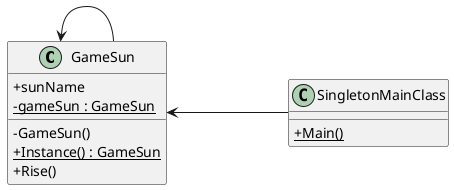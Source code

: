 @startuml scenario_uml
skinparam classAttributeIconSize 0
left to right direction

class GameSun{
    +sunName
    {static} -gameSun : GameSun
    -GameSun()
    {static} +Instance() : GameSun
    +Rise()
}

class SingletonMainClass{
    {static} +Main()
}


GameSun <-- GameSun
GameSun  <--- SingletonMainClass


@enduml